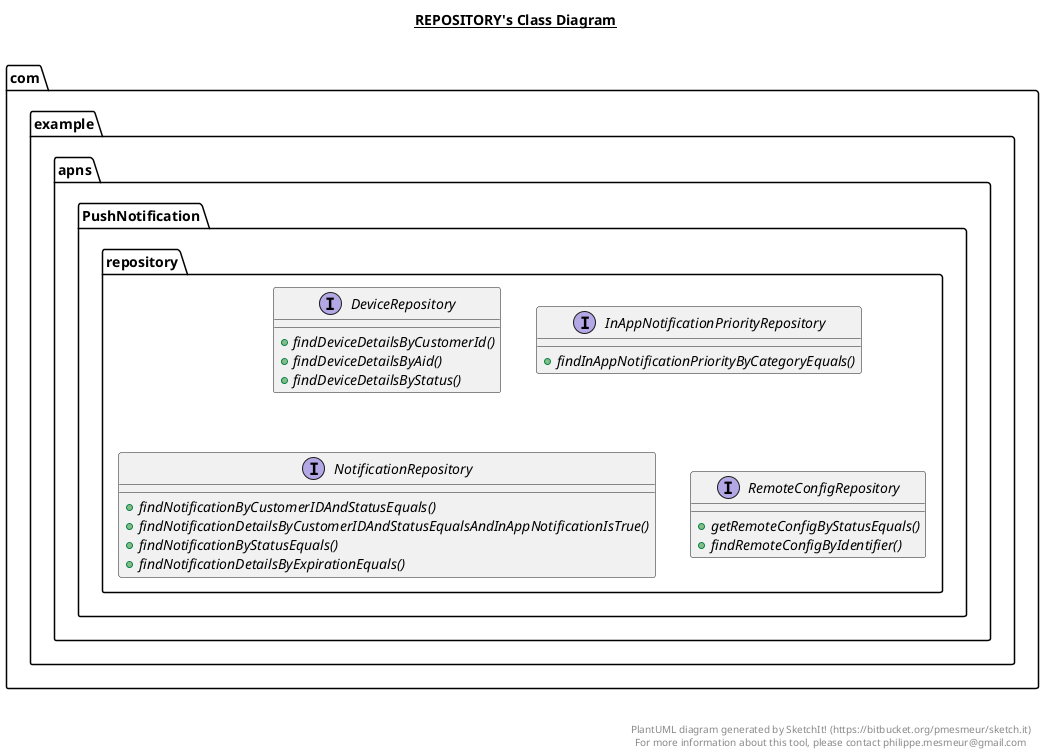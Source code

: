 @startuml

title __REPOSITORY's Class Diagram__\n

  package com.example.apns.PushNotification {
    package com.example.apns.PushNotification.repository {
      interface DeviceRepository {
          {abstract} + findDeviceDetailsByCustomerId()
          {abstract} + findDeviceDetailsByAid()
          {abstract} + findDeviceDetailsByStatus()
      }
    }
  }
  

  package com.example.apns.PushNotification {
    package com.example.apns.PushNotification.repository {
      interface InAppNotificationPriorityRepository {
          {abstract} + findInAppNotificationPriorityByCategoryEquals()
      }
    }
  }
  

  package com.example.apns.PushNotification {
    package com.example.apns.PushNotification.repository {
      interface NotificationRepository {
          {abstract} + findNotificationByCustomerIDAndStatusEquals()
          {abstract} + findNotificationDetailsByCustomerIDAndStatusEqualsAndInAppNotificationIsTrue()
          {abstract} + findNotificationByStatusEquals()
          {abstract} + findNotificationDetailsByExpirationEquals()
      }
    }
  }
  

  package com.example.apns.PushNotification {
    package com.example.apns.PushNotification.repository {
      interface RemoteConfigRepository {
          {abstract} + getRemoteConfigByStatusEquals()
          {abstract} + findRemoteConfigByIdentifier()
      }
    }
  }
  



right footer


PlantUML diagram generated by SketchIt! (https://bitbucket.org/pmesmeur/sketch.it)
For more information about this tool, please contact philippe.mesmeur@gmail.com
endfooter

@enduml
